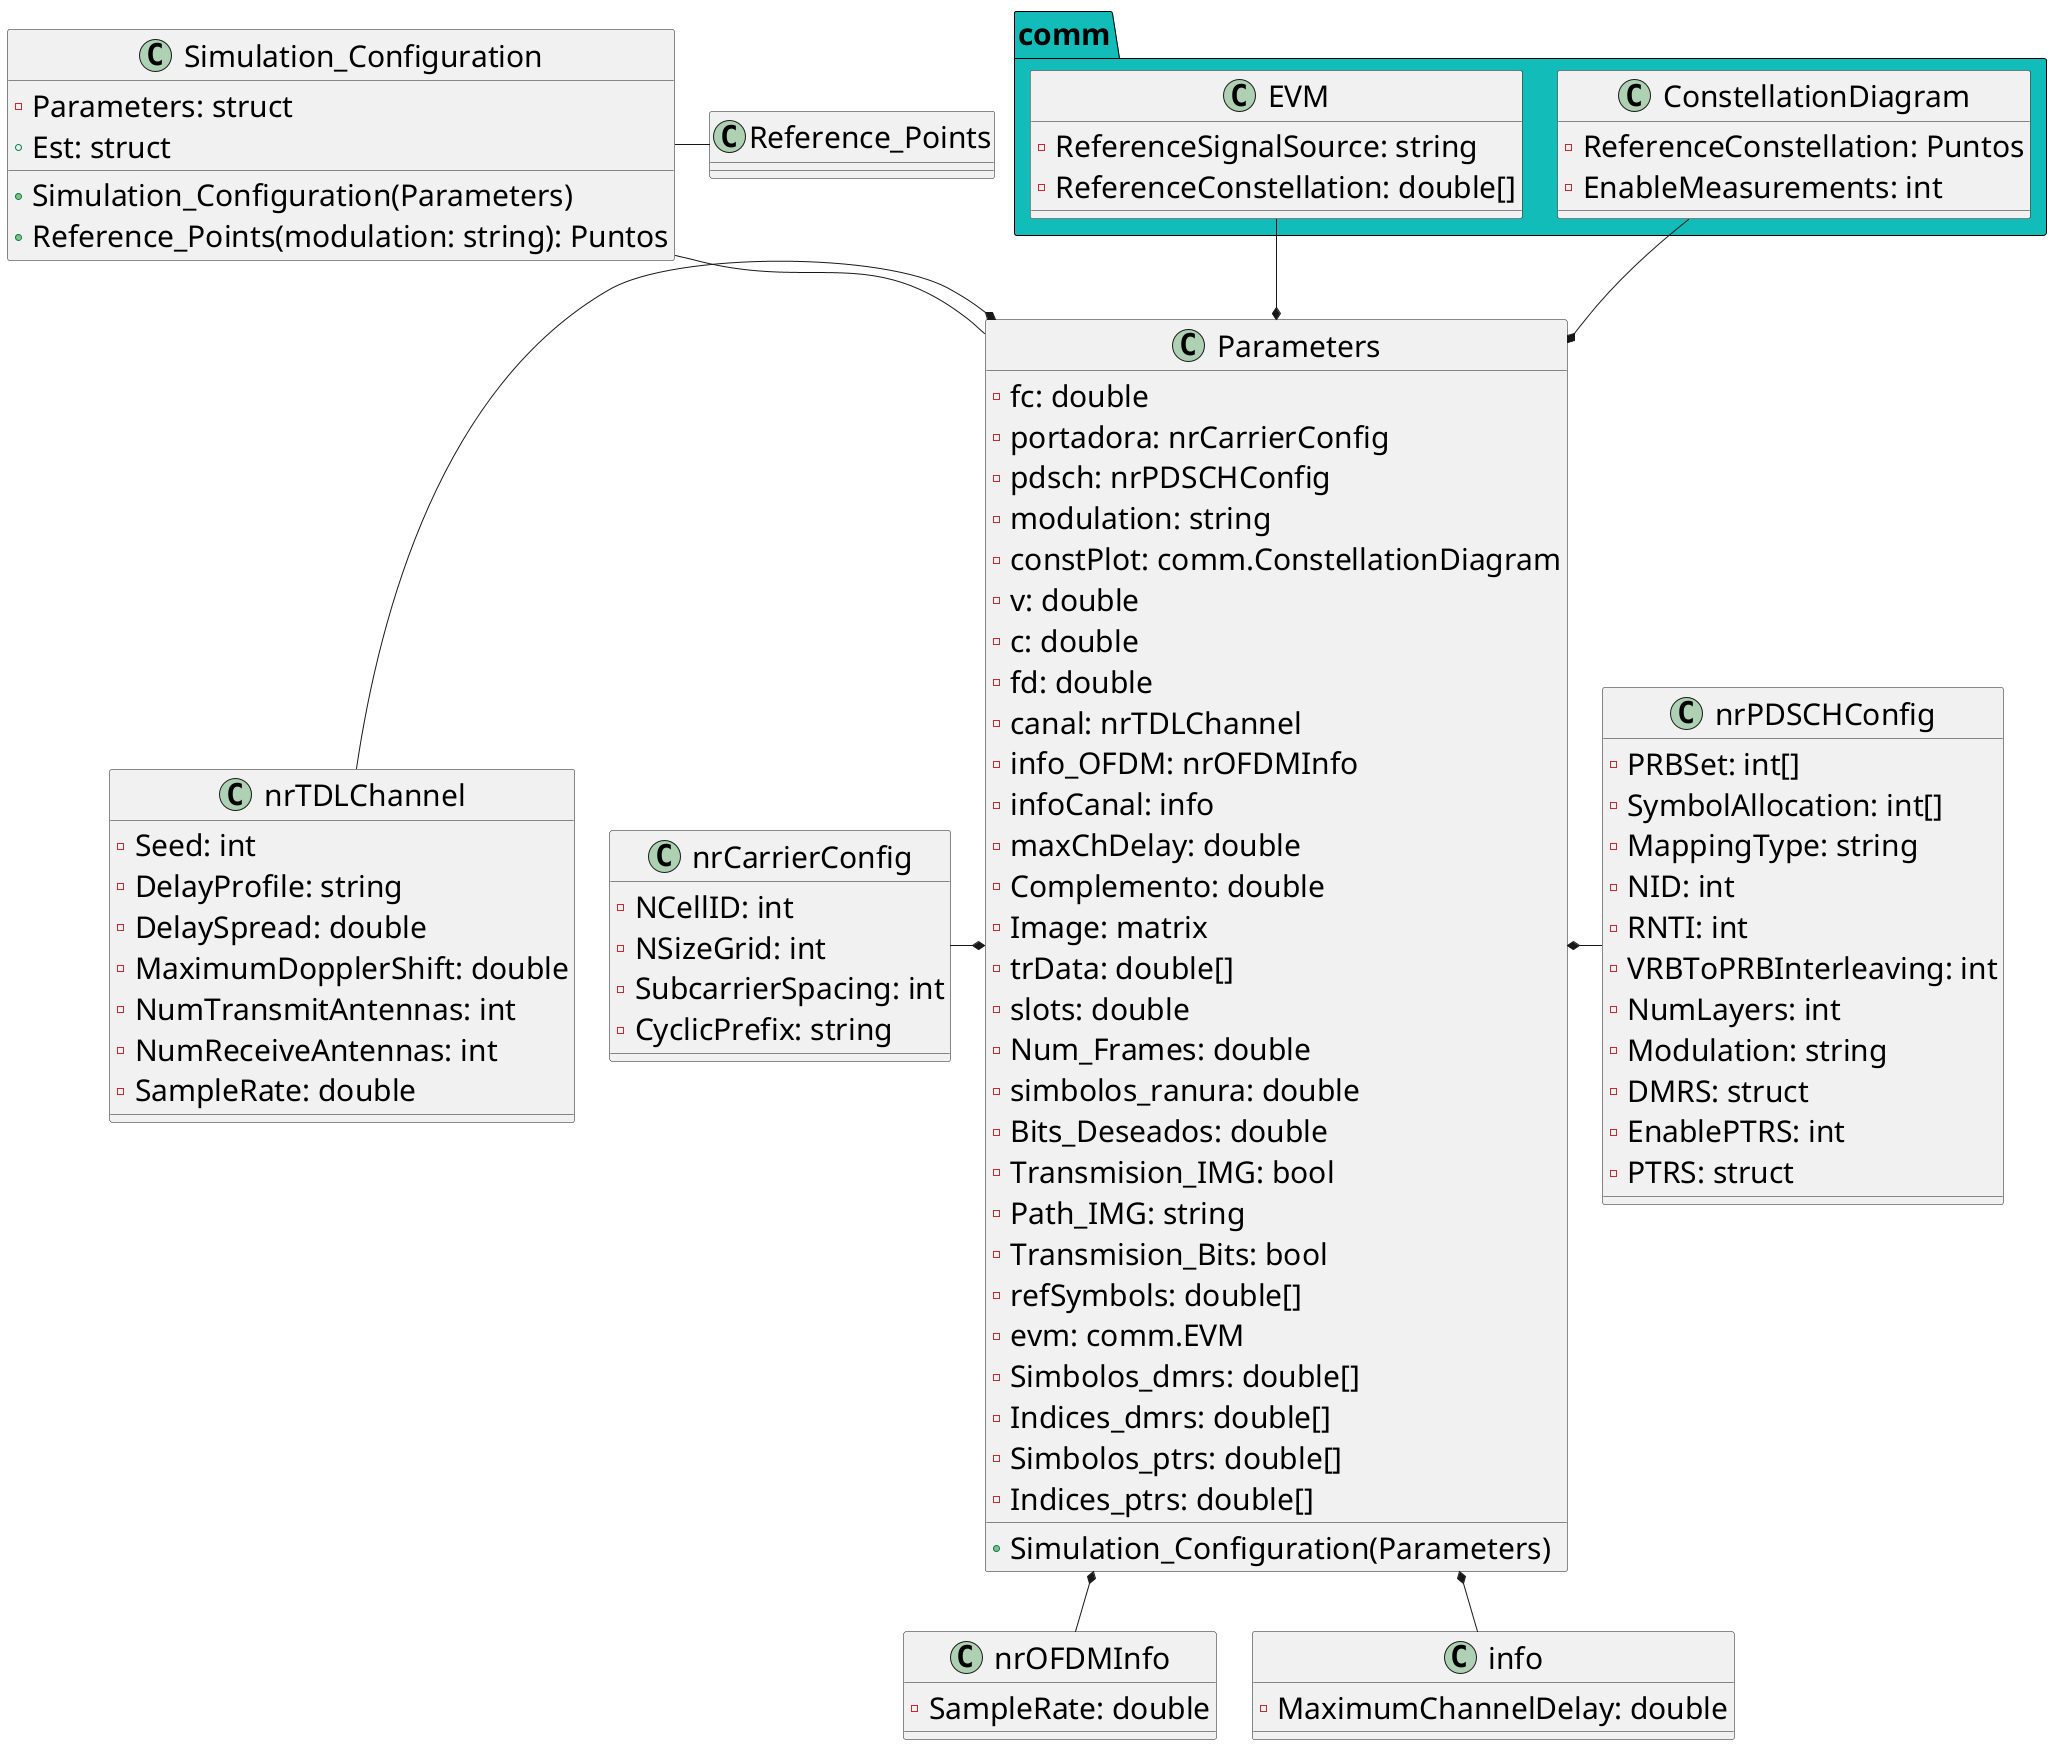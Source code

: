 @startuml Simulation_Configuration


skinparam defaultFontName Segoe UI
skinparam defaultFontSize 30


<style>
    node {
        Fontcolor #000000
        LineThickness 1
        LineColor black
    }
    folder {
        Fontcolor  #FFFFFF
        BackGroundColor #004073
        LineThickness 1
        LineColor black
    }
    package {
        BackGroundColor #12bdb9
        LineThickness 1
        LineColor black
    }

    file {
        BackGroundColor #d3d6de
        LineThickness 1
        LineColor black
    }

    component{
        BackGroundColor #d3d6de
        LineThickness 1
        LineColor black
    }
</style>

class Simulation_Configuration {
  -Parameters: struct
  +Est: struct
  +Simulation_Configuration(Parameters)
  +Reference_Points(modulation: string): Puntos
}

class Parameters {
  -fc: double
  -portadora: nrCarrierConfig
  -pdsch: nrPDSCHConfig
  -modulation: string
  -constPlot: comm.ConstellationDiagram
  -v: double
  -c: double
  -fd: double
  -canal: nrTDLChannel
  -info_OFDM: nrOFDMInfo
  -infoCanal: info
  -maxChDelay: double
  -Complemento: double
  -Image: matrix
  -trData: double[]
  -slots: double
  -Num_Frames: double
  -simbolos_ranura: double
  -Bits_Deseados: double
  -Transmision_IMG: bool
  -Path_IMG: string
  -Transmision_Bits: bool
  -refSymbols: double[]
  -evm: comm.EVM
  -Simbolos_dmrs: double[]
  -Indices_dmrs: double[]
  -Simbolos_ptrs: double[]
  -Indices_ptrs: double[]
  +Simulation_Configuration(Parameters)
}

class nrCarrierConfig {
  -NCellID: int
  -NSizeGrid: int
  -SubcarrierSpacing: int
  -CyclicPrefix: string
}

class nrPDSCHConfig {
  -PRBSet: int[]
  -SymbolAllocation: int[]
  -MappingType: string
  -NID: int
  -RNTI: int
  -VRBToPRBInterleaving: int
  -NumLayers: int
  -Modulation: string
  -DMRS: struct
  -EnablePTRS: int
  -PTRS: struct
}

class comm.ConstellationDiagram {
  -ReferenceConstellation: Puntos
  -EnableMeasurements: int
}

class nrTDLChannel {
  -Seed: int
  -DelayProfile: string
  -DelaySpread: double
  -MaximumDopplerShift: double
  -NumTransmitAntennas: int
  -NumReceiveAntennas: int
  -SampleRate: double
}

class nrOFDMInfo {
  -SampleRate: double
}

class info {
  -MaximumChannelDelay: double
}

class comm.EVM {
  -ReferenceSignalSource: string
  -ReferenceConstellation: double[]
}

Simulation_Configuration -- Parameters
Simulation_Configuration --right-- Reference_Points
Parameters *-left-- nrCarrierConfig
Parameters *- nrPDSCHConfig
Parameters *- comm.ConstellationDiagram
Parameters *-left-- nrTDLChannel
Parameters *-down- nrOFDMInfo
Parameters *-down- info
Parameters *-up- comm.EVM
@enduml